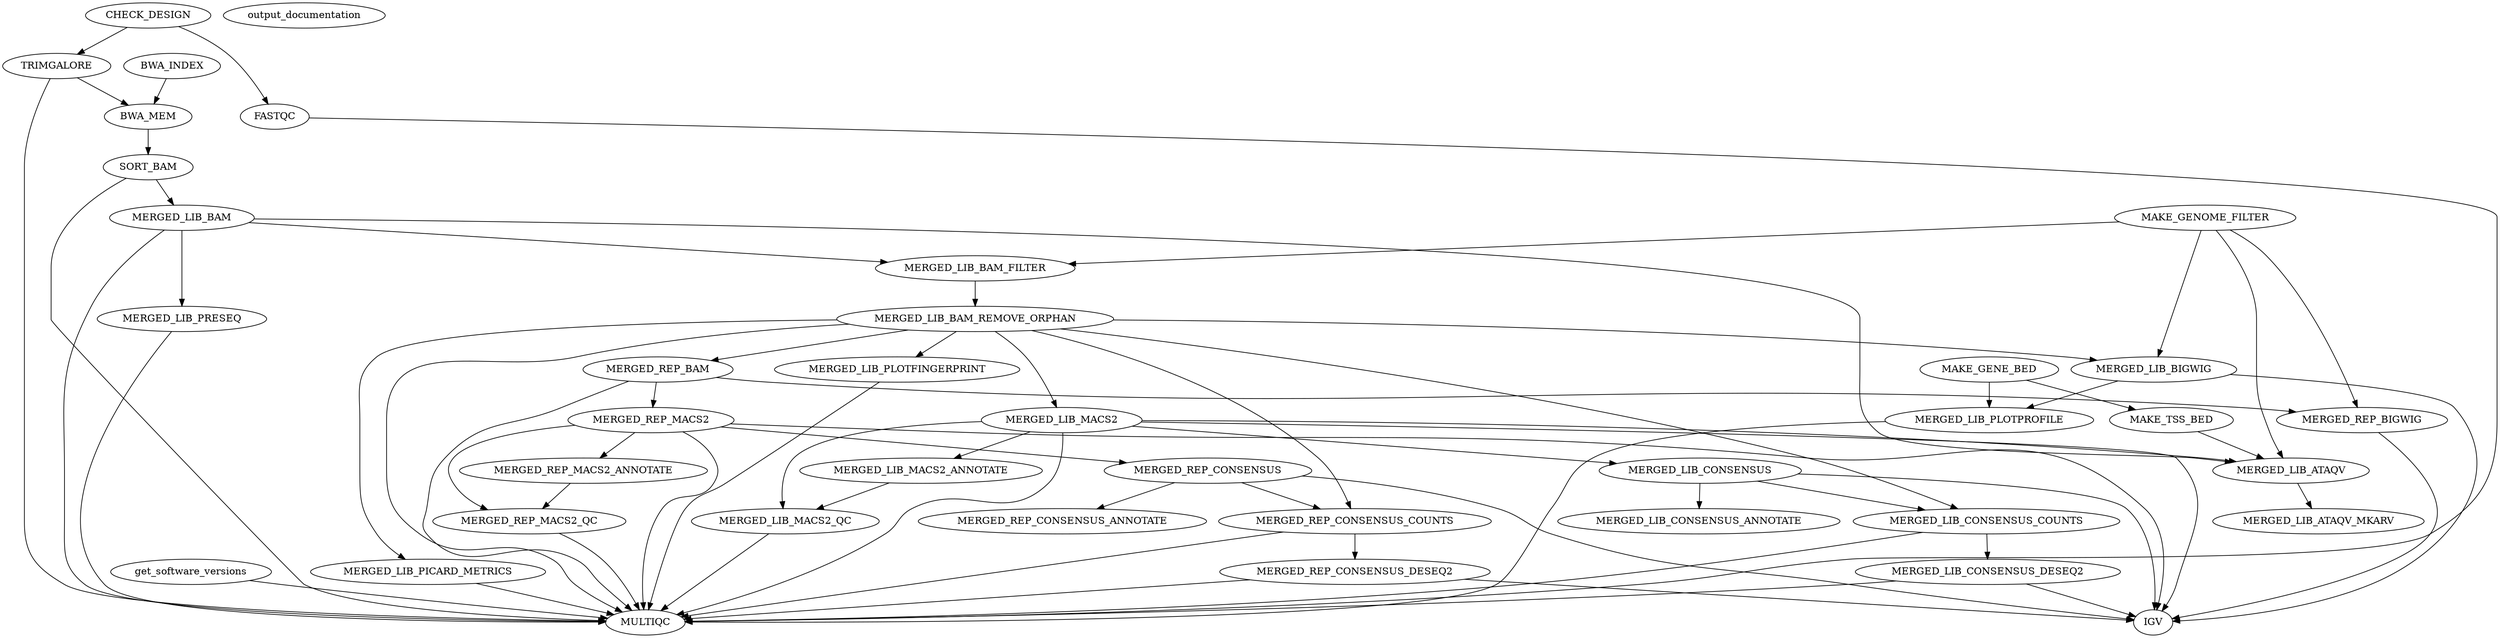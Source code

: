 strict digraph "" {
	0	[label=CHECK_DESIGN];
	6	[label=TRIMGALORE];
	0 -> 6;
	5	[label=FASTQC];
	0 -> 5;
	7	[label=BWA_MEM];
	6 -> 7;
	37	[label=MULTIQC];
	6 -> 37;
	5 -> 37;
	1	[label=BWA_INDEX];
	1 -> 7;
	2	[label=MAKE_GENE_BED];
	3	[label=MAKE_TSS_BED];
	2 -> 3;
	15	[label=MERGED_LIB_PLOTPROFILE];
	2 -> 15;
	24	[label=MERGED_LIB_ATAQV];
	3 -> 24;
	25	[label=MERGED_LIB_ATAQV_MKARV];
	24 -> 25;
	4	[label=MAKE_GENOME_FILTER];
	4 -> 24;
	10	[label=MERGED_LIB_BAM_FILTER];
	4 -> 10;
	14	[label=MERGED_LIB_BIGWIG];
	4 -> 14;
	27	[label=MERGED_REP_BIGWIG];
	4 -> 27;
	8	[label=SORT_BAM];
	7 -> 8;
	9	[label=MERGED_LIB_BAM];
	8 -> 9;
	8 -> 37;
	9 -> 24;
	9 -> 10;
	12	[label=MERGED_LIB_PRESEQ];
	9 -> 12;
	9 -> 37;
	11	[label=MERGED_LIB_BAM_REMOVE_ORPHAN];
	10 -> 11;
	12 -> 37;
	13	[label=MERGED_LIB_PICARD_METRICS];
	11 -> 13;
	16	[label=MERGED_LIB_PLOTFINGERPRINT];
	11 -> 16;
	11 -> 14;
	17	[label=MERGED_LIB_MACS2];
	11 -> 17;
	22	[label=MERGED_LIB_CONSENSUS_COUNTS];
	11 -> 22;
	26	[label=MERGED_REP_BAM];
	11 -> 26;
	33	[label=MERGED_REP_CONSENSUS_COUNTS];
	11 -> 33;
	11 -> 37;
	13 -> 37;
	16 -> 37;
	14 -> 15;
	35	[label=IGV];
	14 -> 35;
	15 -> 37;
	17 -> 24;
	18	[label=MERGED_LIB_MACS2_ANNOTATE];
	17 -> 18;
	19	[label=MERGED_LIB_MACS2_QC];
	17 -> 19;
	20	[label=MERGED_LIB_CONSENSUS];
	17 -> 20;
	17 -> 35;
	17 -> 37;
	18 -> 19;
	19 -> 37;
	21	[label=MERGED_LIB_CONSENSUS_ANNOTATE];
	20 -> 21;
	20 -> 22;
	20 -> 35;
	23	[label=MERGED_LIB_CONSENSUS_DESEQ2];
	22 -> 23;
	22 -> 37;
	23 -> 35;
	23 -> 37;
	26 -> 27;
	28	[label=MERGED_REP_MACS2];
	26 -> 28;
	26 -> 37;
	27 -> 35;
	29	[label=MERGED_REP_MACS2_ANNOTATE];
	28 -> 29;
	30	[label=MERGED_REP_MACS2_QC];
	28 -> 30;
	31	[label=MERGED_REP_CONSENSUS];
	28 -> 31;
	28 -> 35;
	28 -> 37;
	29 -> 30;
	30 -> 37;
	32	[label=MERGED_REP_CONSENSUS_ANNOTATE];
	31 -> 32;
	31 -> 33;
	31 -> 35;
	34	[label=MERGED_REP_CONSENSUS_DESEQ2];
	33 -> 34;
	33 -> 37;
	34 -> 35;
	34 -> 37;
	36	[label=get_software_versions];
	36 -> 37;
	38	[label=output_documentation];
}
